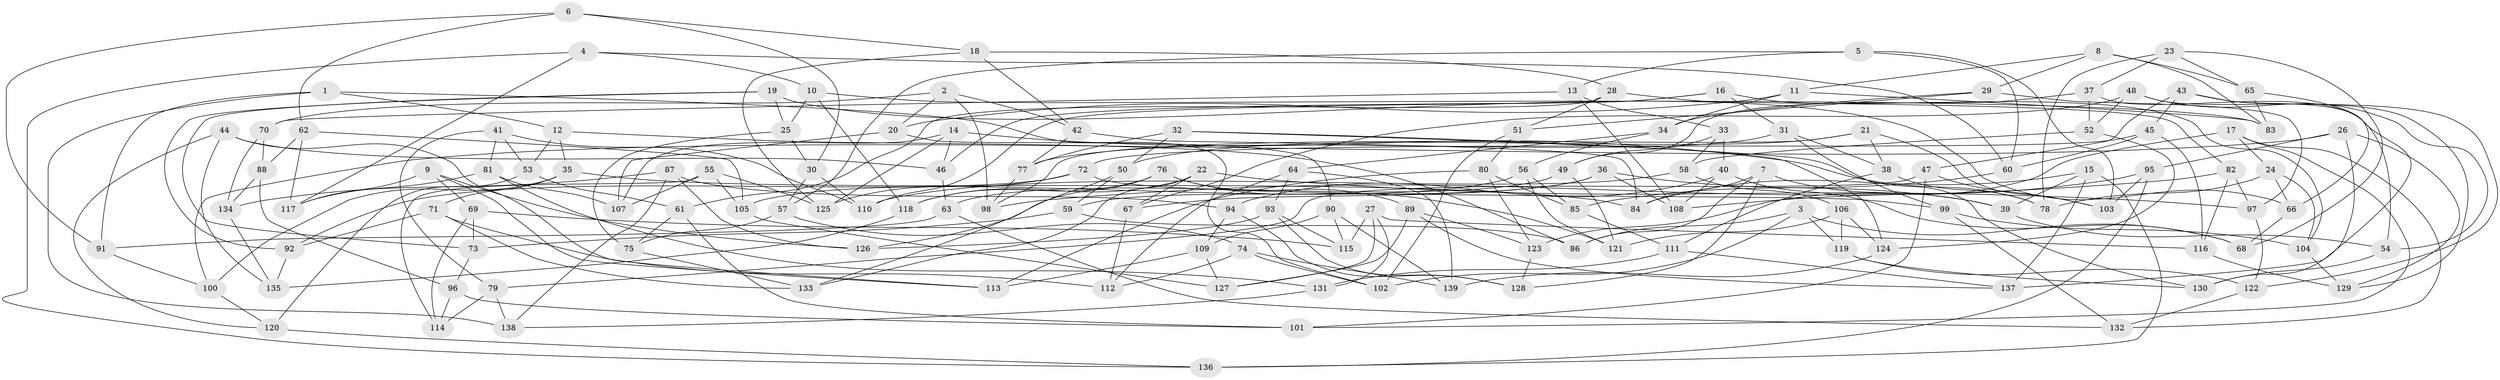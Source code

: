 // Generated by graph-tools (version 1.1) at 2025/26/03/09/25 03:26:54]
// undirected, 139 vertices, 278 edges
graph export_dot {
graph [start="1"]
  node [color=gray90,style=filled];
  1;
  2;
  3;
  4;
  5;
  6;
  7;
  8;
  9;
  10;
  11;
  12;
  13;
  14;
  15;
  16;
  17;
  18;
  19;
  20;
  21;
  22;
  23;
  24;
  25;
  26;
  27;
  28;
  29;
  30;
  31;
  32;
  33;
  34;
  35;
  36;
  37;
  38;
  39;
  40;
  41;
  42;
  43;
  44;
  45;
  46;
  47;
  48;
  49;
  50;
  51;
  52;
  53;
  54;
  55;
  56;
  57;
  58;
  59;
  60;
  61;
  62;
  63;
  64;
  65;
  66;
  67;
  68;
  69;
  70;
  71;
  72;
  73;
  74;
  75;
  76;
  77;
  78;
  79;
  80;
  81;
  82;
  83;
  84;
  85;
  86;
  87;
  88;
  89;
  90;
  91;
  92;
  93;
  94;
  95;
  96;
  97;
  98;
  99;
  100;
  101;
  102;
  103;
  104;
  105;
  106;
  107;
  108;
  109;
  110;
  111;
  112;
  113;
  114;
  115;
  116;
  117;
  118;
  119;
  120;
  121;
  122;
  123;
  124;
  125;
  126;
  127;
  128;
  129;
  130;
  131;
  132;
  133;
  134;
  135;
  136;
  137;
  138;
  139;
  1 -- 91;
  1 -- 138;
  1 -- 102;
  1 -- 12;
  2 -- 98;
  2 -- 20;
  2 -- 42;
  2 -- 70;
  3 -- 119;
  3 -- 68;
  3 -- 102;
  3 -- 86;
  4 -- 60;
  4 -- 10;
  4 -- 136;
  4 -- 117;
  5 -- 103;
  5 -- 57;
  5 -- 13;
  5 -- 60;
  6 -- 91;
  6 -- 18;
  6 -- 30;
  6 -- 62;
  7 -- 128;
  7 -- 84;
  7 -- 86;
  7 -- 39;
  8 -- 29;
  8 -- 65;
  8 -- 83;
  8 -- 11;
  9 -- 113;
  9 -- 69;
  9 -- 126;
  9 -- 117;
  10 -- 118;
  10 -- 25;
  10 -- 83;
  11 -- 34;
  11 -- 83;
  11 -- 20;
  12 -- 86;
  12 -- 53;
  12 -- 35;
  13 -- 70;
  13 -- 108;
  13 -- 33;
  14 -- 107;
  14 -- 125;
  14 -- 46;
  14 -- 78;
  15 -- 136;
  15 -- 39;
  15 -- 84;
  15 -- 137;
  16 -- 110;
  16 -- 46;
  16 -- 31;
  16 -- 104;
  17 -- 123;
  17 -- 132;
  17 -- 101;
  17 -- 24;
  18 -- 42;
  18 -- 125;
  18 -- 28;
  19 -- 25;
  19 -- 66;
  19 -- 92;
  19 -- 73;
  20 -- 90;
  20 -- 107;
  21 -- 98;
  21 -- 103;
  21 -- 38;
  21 -- 50;
  22 -- 118;
  22 -- 67;
  22 -- 133;
  22 -- 97;
  23 -- 68;
  23 -- 65;
  23 -- 78;
  23 -- 37;
  24 -- 66;
  24 -- 78;
  24 -- 104;
  25 -- 75;
  25 -- 30;
  26 -- 130;
  26 -- 129;
  26 -- 100;
  26 -- 95;
  27 -- 116;
  27 -- 131;
  27 -- 115;
  27 -- 127;
  28 -- 82;
  28 -- 51;
  28 -- 61;
  29 -- 51;
  29 -- 97;
  29 -- 34;
  30 -- 57;
  30 -- 110;
  31 -- 38;
  31 -- 77;
  31 -- 99;
  32 -- 50;
  32 -- 77;
  32 -- 130;
  32 -- 124;
  33 -- 58;
  33 -- 49;
  33 -- 40;
  34 -- 64;
  34 -- 56;
  35 -- 71;
  35 -- 84;
  35 -- 100;
  36 -- 59;
  36 -- 108;
  36 -- 39;
  36 -- 67;
  37 -- 49;
  37 -- 54;
  37 -- 52;
  38 -- 111;
  38 -- 78;
  39 -- 54;
  40 -- 68;
  40 -- 108;
  40 -- 94;
  41 -- 79;
  41 -- 81;
  41 -- 110;
  41 -- 53;
  42 -- 77;
  42 -- 84;
  43 -- 45;
  43 -- 137;
  43 -- 47;
  43 -- 122;
  44 -- 135;
  44 -- 46;
  44 -- 120;
  44 -- 113;
  45 -- 72;
  45 -- 116;
  45 -- 60;
  46 -- 63;
  47 -- 79;
  47 -- 103;
  47 -- 101;
  48 -- 67;
  48 -- 54;
  48 -- 129;
  48 -- 52;
  49 -- 63;
  49 -- 121;
  50 -- 133;
  50 -- 59;
  51 -- 80;
  51 -- 102;
  52 -- 124;
  52 -- 58;
  53 -- 61;
  53 -- 120;
  54 -- 130;
  55 -- 114;
  55 -- 105;
  55 -- 107;
  55 -- 125;
  56 -- 85;
  56 -- 105;
  56 -- 121;
  57 -- 75;
  57 -- 74;
  58 -- 110;
  58 -- 106;
  59 -- 73;
  59 -- 86;
  60 -- 85;
  61 -- 75;
  61 -- 101;
  62 -- 117;
  62 -- 88;
  62 -- 105;
  63 -- 91;
  63 -- 132;
  64 -- 93;
  64 -- 139;
  64 -- 112;
  65 -- 66;
  65 -- 83;
  66 -- 68;
  67 -- 112;
  69 -- 114;
  69 -- 73;
  69 -- 115;
  70 -- 134;
  70 -- 88;
  71 -- 92;
  71 -- 133;
  71 -- 112;
  72 -- 125;
  72 -- 92;
  72 -- 99;
  73 -- 96;
  74 -- 102;
  74 -- 112;
  74 -- 139;
  75 -- 133;
  76 -- 126;
  76 -- 118;
  76 -- 121;
  76 -- 89;
  77 -- 98;
  79 -- 138;
  79 -- 114;
  80 -- 123;
  80 -- 85;
  80 -- 113;
  81 -- 131;
  81 -- 117;
  81 -- 107;
  82 -- 97;
  82 -- 116;
  82 -- 98;
  85 -- 111;
  87 -- 94;
  87 -- 138;
  87 -- 126;
  87 -- 134;
  88 -- 134;
  88 -- 96;
  89 -- 123;
  89 -- 137;
  89 -- 127;
  90 -- 115;
  90 -- 139;
  90 -- 109;
  91 -- 100;
  92 -- 135;
  93 -- 128;
  93 -- 115;
  93 -- 126;
  94 -- 109;
  94 -- 128;
  95 -- 108;
  95 -- 136;
  95 -- 103;
  96 -- 101;
  96 -- 114;
  97 -- 122;
  99 -- 104;
  99 -- 132;
  100 -- 120;
  104 -- 129;
  105 -- 127;
  106 -- 119;
  106 -- 121;
  106 -- 124;
  109 -- 127;
  109 -- 113;
  111 -- 137;
  111 -- 131;
  116 -- 129;
  118 -- 135;
  119 -- 122;
  119 -- 130;
  120 -- 136;
  122 -- 132;
  123 -- 128;
  124 -- 139;
  131 -- 138;
  134 -- 135;
}
